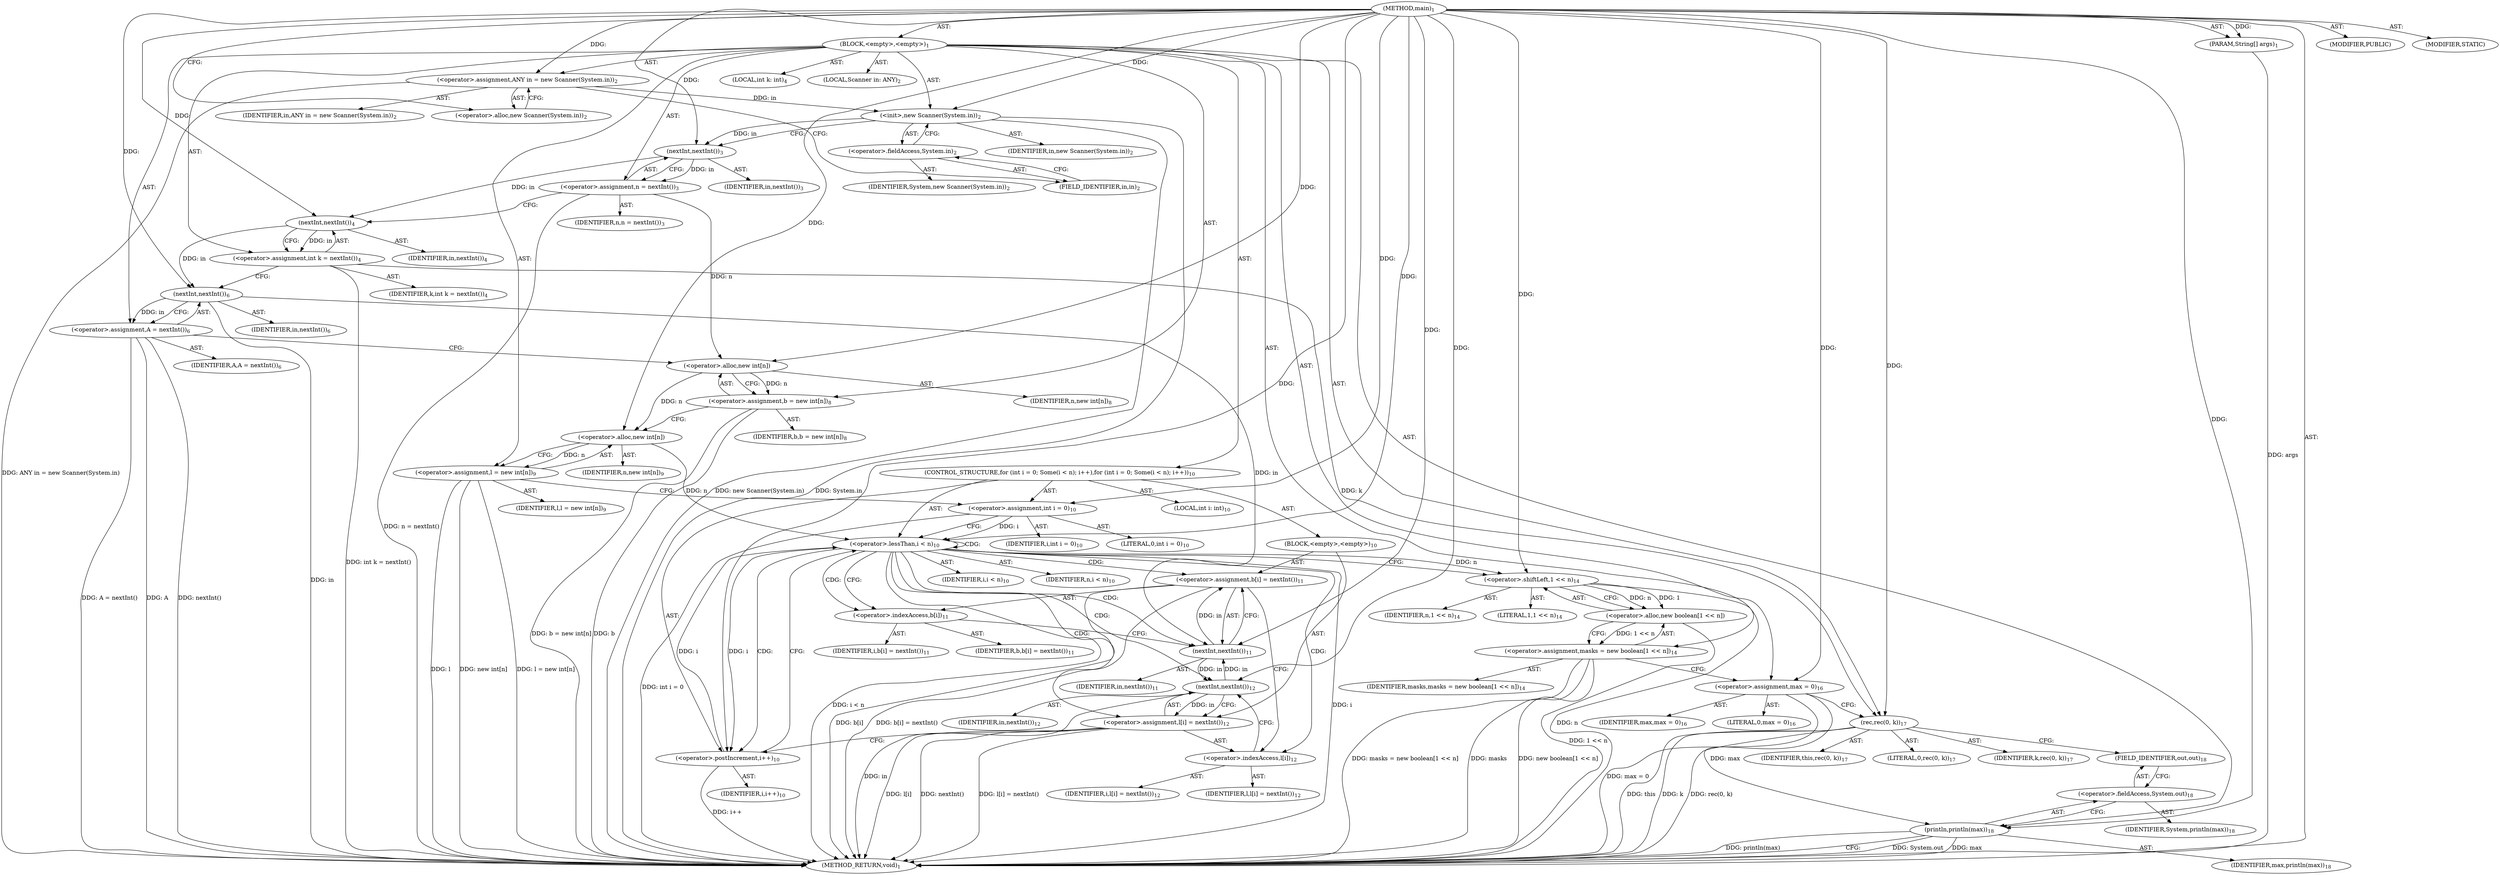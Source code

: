 digraph "main" {  
"19" [label = <(METHOD,main)<SUB>1</SUB>> ]
"20" [label = <(PARAM,String[] args)<SUB>1</SUB>> ]
"21" [label = <(BLOCK,&lt;empty&gt;,&lt;empty&gt;)<SUB>1</SUB>> ]
"4" [label = <(LOCAL,Scanner in: ANY)<SUB>2</SUB>> ]
"22" [label = <(&lt;operator&gt;.assignment,ANY in = new Scanner(System.in))<SUB>2</SUB>> ]
"23" [label = <(IDENTIFIER,in,ANY in = new Scanner(System.in))<SUB>2</SUB>> ]
"24" [label = <(&lt;operator&gt;.alloc,new Scanner(System.in))<SUB>2</SUB>> ]
"25" [label = <(&lt;init&gt;,new Scanner(System.in))<SUB>2</SUB>> ]
"3" [label = <(IDENTIFIER,in,new Scanner(System.in))<SUB>2</SUB>> ]
"26" [label = <(&lt;operator&gt;.fieldAccess,System.in)<SUB>2</SUB>> ]
"27" [label = <(IDENTIFIER,System,new Scanner(System.in))<SUB>2</SUB>> ]
"28" [label = <(FIELD_IDENTIFIER,in,in)<SUB>2</SUB>> ]
"29" [label = <(&lt;operator&gt;.assignment,n = nextInt())<SUB>3</SUB>> ]
"30" [label = <(IDENTIFIER,n,n = nextInt())<SUB>3</SUB>> ]
"31" [label = <(nextInt,nextInt())<SUB>3</SUB>> ]
"32" [label = <(IDENTIFIER,in,nextInt())<SUB>3</SUB>> ]
"33" [label = <(LOCAL,int k: int)<SUB>4</SUB>> ]
"34" [label = <(&lt;operator&gt;.assignment,int k = nextInt())<SUB>4</SUB>> ]
"35" [label = <(IDENTIFIER,k,int k = nextInt())<SUB>4</SUB>> ]
"36" [label = <(nextInt,nextInt())<SUB>4</SUB>> ]
"37" [label = <(IDENTIFIER,in,nextInt())<SUB>4</SUB>> ]
"38" [label = <(&lt;operator&gt;.assignment,A = nextInt())<SUB>6</SUB>> ]
"39" [label = <(IDENTIFIER,A,A = nextInt())<SUB>6</SUB>> ]
"40" [label = <(nextInt,nextInt())<SUB>6</SUB>> ]
"41" [label = <(IDENTIFIER,in,nextInt())<SUB>6</SUB>> ]
"42" [label = <(&lt;operator&gt;.assignment,b = new int[n])<SUB>8</SUB>> ]
"43" [label = <(IDENTIFIER,b,b = new int[n])<SUB>8</SUB>> ]
"44" [label = <(&lt;operator&gt;.alloc,new int[n])> ]
"45" [label = <(IDENTIFIER,n,new int[n])<SUB>8</SUB>> ]
"46" [label = <(&lt;operator&gt;.assignment,l = new int[n])<SUB>9</SUB>> ]
"47" [label = <(IDENTIFIER,l,l = new int[n])<SUB>9</SUB>> ]
"48" [label = <(&lt;operator&gt;.alloc,new int[n])> ]
"49" [label = <(IDENTIFIER,n,new int[n])<SUB>9</SUB>> ]
"50" [label = <(CONTROL_STRUCTURE,for (int i = 0; Some(i &lt; n); i++),for (int i = 0; Some(i &lt; n); i++))<SUB>10</SUB>> ]
"51" [label = <(LOCAL,int i: int)<SUB>10</SUB>> ]
"52" [label = <(&lt;operator&gt;.assignment,int i = 0)<SUB>10</SUB>> ]
"53" [label = <(IDENTIFIER,i,int i = 0)<SUB>10</SUB>> ]
"54" [label = <(LITERAL,0,int i = 0)<SUB>10</SUB>> ]
"55" [label = <(&lt;operator&gt;.lessThan,i &lt; n)<SUB>10</SUB>> ]
"56" [label = <(IDENTIFIER,i,i &lt; n)<SUB>10</SUB>> ]
"57" [label = <(IDENTIFIER,n,i &lt; n)<SUB>10</SUB>> ]
"58" [label = <(&lt;operator&gt;.postIncrement,i++)<SUB>10</SUB>> ]
"59" [label = <(IDENTIFIER,i,i++)<SUB>10</SUB>> ]
"60" [label = <(BLOCK,&lt;empty&gt;,&lt;empty&gt;)<SUB>10</SUB>> ]
"61" [label = <(&lt;operator&gt;.assignment,b[i] = nextInt())<SUB>11</SUB>> ]
"62" [label = <(&lt;operator&gt;.indexAccess,b[i])<SUB>11</SUB>> ]
"63" [label = <(IDENTIFIER,b,b[i] = nextInt())<SUB>11</SUB>> ]
"64" [label = <(IDENTIFIER,i,b[i] = nextInt())<SUB>11</SUB>> ]
"65" [label = <(nextInt,nextInt())<SUB>11</SUB>> ]
"66" [label = <(IDENTIFIER,in,nextInt())<SUB>11</SUB>> ]
"67" [label = <(&lt;operator&gt;.assignment,l[i] = nextInt())<SUB>12</SUB>> ]
"68" [label = <(&lt;operator&gt;.indexAccess,l[i])<SUB>12</SUB>> ]
"69" [label = <(IDENTIFIER,l,l[i] = nextInt())<SUB>12</SUB>> ]
"70" [label = <(IDENTIFIER,i,l[i] = nextInt())<SUB>12</SUB>> ]
"71" [label = <(nextInt,nextInt())<SUB>12</SUB>> ]
"72" [label = <(IDENTIFIER,in,nextInt())<SUB>12</SUB>> ]
"73" [label = <(&lt;operator&gt;.assignment,masks = new boolean[1 &lt;&lt; n])<SUB>14</SUB>> ]
"74" [label = <(IDENTIFIER,masks,masks = new boolean[1 &lt;&lt; n])<SUB>14</SUB>> ]
"75" [label = <(&lt;operator&gt;.alloc,new boolean[1 &lt;&lt; n])> ]
"76" [label = <(&lt;operator&gt;.shiftLeft,1 &lt;&lt; n)<SUB>14</SUB>> ]
"77" [label = <(LITERAL,1,1 &lt;&lt; n)<SUB>14</SUB>> ]
"78" [label = <(IDENTIFIER,n,1 &lt;&lt; n)<SUB>14</SUB>> ]
"79" [label = <(&lt;operator&gt;.assignment,max = 0)<SUB>16</SUB>> ]
"80" [label = <(IDENTIFIER,max,max = 0)<SUB>16</SUB>> ]
"81" [label = <(LITERAL,0,max = 0)<SUB>16</SUB>> ]
"82" [label = <(rec,rec(0, k))<SUB>17</SUB>> ]
"83" [label = <(IDENTIFIER,this,rec(0, k))<SUB>17</SUB>> ]
"84" [label = <(LITERAL,0,rec(0, k))<SUB>17</SUB>> ]
"85" [label = <(IDENTIFIER,k,rec(0, k))<SUB>17</SUB>> ]
"86" [label = <(println,println(max))<SUB>18</SUB>> ]
"87" [label = <(&lt;operator&gt;.fieldAccess,System.out)<SUB>18</SUB>> ]
"88" [label = <(IDENTIFIER,System,println(max))<SUB>18</SUB>> ]
"89" [label = <(FIELD_IDENTIFIER,out,out)<SUB>18</SUB>> ]
"90" [label = <(IDENTIFIER,max,println(max))<SUB>18</SUB>> ]
"91" [label = <(MODIFIER,PUBLIC)> ]
"92" [label = <(MODIFIER,STATIC)> ]
"93" [label = <(METHOD_RETURN,void)<SUB>1</SUB>> ]
  "19" -> "20"  [ label = "AST: "] 
  "19" -> "21"  [ label = "AST: "] 
  "19" -> "91"  [ label = "AST: "] 
  "19" -> "92"  [ label = "AST: "] 
  "19" -> "93"  [ label = "AST: "] 
  "21" -> "4"  [ label = "AST: "] 
  "21" -> "22"  [ label = "AST: "] 
  "21" -> "25"  [ label = "AST: "] 
  "21" -> "29"  [ label = "AST: "] 
  "21" -> "33"  [ label = "AST: "] 
  "21" -> "34"  [ label = "AST: "] 
  "21" -> "38"  [ label = "AST: "] 
  "21" -> "42"  [ label = "AST: "] 
  "21" -> "46"  [ label = "AST: "] 
  "21" -> "50"  [ label = "AST: "] 
  "21" -> "73"  [ label = "AST: "] 
  "21" -> "79"  [ label = "AST: "] 
  "21" -> "82"  [ label = "AST: "] 
  "21" -> "86"  [ label = "AST: "] 
  "22" -> "23"  [ label = "AST: "] 
  "22" -> "24"  [ label = "AST: "] 
  "25" -> "3"  [ label = "AST: "] 
  "25" -> "26"  [ label = "AST: "] 
  "26" -> "27"  [ label = "AST: "] 
  "26" -> "28"  [ label = "AST: "] 
  "29" -> "30"  [ label = "AST: "] 
  "29" -> "31"  [ label = "AST: "] 
  "31" -> "32"  [ label = "AST: "] 
  "34" -> "35"  [ label = "AST: "] 
  "34" -> "36"  [ label = "AST: "] 
  "36" -> "37"  [ label = "AST: "] 
  "38" -> "39"  [ label = "AST: "] 
  "38" -> "40"  [ label = "AST: "] 
  "40" -> "41"  [ label = "AST: "] 
  "42" -> "43"  [ label = "AST: "] 
  "42" -> "44"  [ label = "AST: "] 
  "44" -> "45"  [ label = "AST: "] 
  "46" -> "47"  [ label = "AST: "] 
  "46" -> "48"  [ label = "AST: "] 
  "48" -> "49"  [ label = "AST: "] 
  "50" -> "51"  [ label = "AST: "] 
  "50" -> "52"  [ label = "AST: "] 
  "50" -> "55"  [ label = "AST: "] 
  "50" -> "58"  [ label = "AST: "] 
  "50" -> "60"  [ label = "AST: "] 
  "52" -> "53"  [ label = "AST: "] 
  "52" -> "54"  [ label = "AST: "] 
  "55" -> "56"  [ label = "AST: "] 
  "55" -> "57"  [ label = "AST: "] 
  "58" -> "59"  [ label = "AST: "] 
  "60" -> "61"  [ label = "AST: "] 
  "60" -> "67"  [ label = "AST: "] 
  "61" -> "62"  [ label = "AST: "] 
  "61" -> "65"  [ label = "AST: "] 
  "62" -> "63"  [ label = "AST: "] 
  "62" -> "64"  [ label = "AST: "] 
  "65" -> "66"  [ label = "AST: "] 
  "67" -> "68"  [ label = "AST: "] 
  "67" -> "71"  [ label = "AST: "] 
  "68" -> "69"  [ label = "AST: "] 
  "68" -> "70"  [ label = "AST: "] 
  "71" -> "72"  [ label = "AST: "] 
  "73" -> "74"  [ label = "AST: "] 
  "73" -> "75"  [ label = "AST: "] 
  "75" -> "76"  [ label = "AST: "] 
  "76" -> "77"  [ label = "AST: "] 
  "76" -> "78"  [ label = "AST: "] 
  "79" -> "80"  [ label = "AST: "] 
  "79" -> "81"  [ label = "AST: "] 
  "82" -> "83"  [ label = "AST: "] 
  "82" -> "84"  [ label = "AST: "] 
  "82" -> "85"  [ label = "AST: "] 
  "86" -> "87"  [ label = "AST: "] 
  "86" -> "90"  [ label = "AST: "] 
  "87" -> "88"  [ label = "AST: "] 
  "87" -> "89"  [ label = "AST: "] 
  "22" -> "28"  [ label = "CFG: "] 
  "25" -> "31"  [ label = "CFG: "] 
  "29" -> "36"  [ label = "CFG: "] 
  "34" -> "40"  [ label = "CFG: "] 
  "38" -> "44"  [ label = "CFG: "] 
  "42" -> "48"  [ label = "CFG: "] 
  "46" -> "52"  [ label = "CFG: "] 
  "73" -> "79"  [ label = "CFG: "] 
  "79" -> "82"  [ label = "CFG: "] 
  "82" -> "89"  [ label = "CFG: "] 
  "86" -> "93"  [ label = "CFG: "] 
  "24" -> "22"  [ label = "CFG: "] 
  "26" -> "25"  [ label = "CFG: "] 
  "31" -> "29"  [ label = "CFG: "] 
  "36" -> "34"  [ label = "CFG: "] 
  "40" -> "38"  [ label = "CFG: "] 
  "44" -> "42"  [ label = "CFG: "] 
  "48" -> "46"  [ label = "CFG: "] 
  "52" -> "55"  [ label = "CFG: "] 
  "55" -> "62"  [ label = "CFG: "] 
  "55" -> "76"  [ label = "CFG: "] 
  "58" -> "55"  [ label = "CFG: "] 
  "75" -> "73"  [ label = "CFG: "] 
  "87" -> "86"  [ label = "CFG: "] 
  "28" -> "26"  [ label = "CFG: "] 
  "61" -> "68"  [ label = "CFG: "] 
  "67" -> "58"  [ label = "CFG: "] 
  "76" -> "75"  [ label = "CFG: "] 
  "89" -> "87"  [ label = "CFG: "] 
  "62" -> "65"  [ label = "CFG: "] 
  "65" -> "61"  [ label = "CFG: "] 
  "68" -> "71"  [ label = "CFG: "] 
  "71" -> "67"  [ label = "CFG: "] 
  "19" -> "24"  [ label = "CFG: "] 
  "20" -> "93"  [ label = "DDG: args"] 
  "22" -> "93"  [ label = "DDG: ANY in = new Scanner(System.in)"] 
  "25" -> "93"  [ label = "DDG: System.in"] 
  "25" -> "93"  [ label = "DDG: new Scanner(System.in)"] 
  "29" -> "93"  [ label = "DDG: n = nextInt()"] 
  "34" -> "93"  [ label = "DDG: int k = nextInt()"] 
  "40" -> "93"  [ label = "DDG: in"] 
  "38" -> "93"  [ label = "DDG: nextInt()"] 
  "38" -> "93"  [ label = "DDG: A = nextInt()"] 
  "42" -> "93"  [ label = "DDG: b"] 
  "42" -> "93"  [ label = "DDG: b = new int[n]"] 
  "46" -> "93"  [ label = "DDG: l"] 
  "46" -> "93"  [ label = "DDG: new int[n]"] 
  "46" -> "93"  [ label = "DDG: l = new int[n]"] 
  "52" -> "93"  [ label = "DDG: int i = 0"] 
  "55" -> "93"  [ label = "DDG: i"] 
  "55" -> "93"  [ label = "DDG: i &lt; n"] 
  "76" -> "93"  [ label = "DDG: n"] 
  "75" -> "93"  [ label = "DDG: 1 &lt;&lt; n"] 
  "73" -> "93"  [ label = "DDG: new boolean[1 &lt;&lt; n]"] 
  "73" -> "93"  [ label = "DDG: masks = new boolean[1 &lt;&lt; n]"] 
  "79" -> "93"  [ label = "DDG: max = 0"] 
  "82" -> "93"  [ label = "DDG: k"] 
  "82" -> "93"  [ label = "DDG: rec(0, k)"] 
  "86" -> "93"  [ label = "DDG: System.out"] 
  "86" -> "93"  [ label = "DDG: max"] 
  "86" -> "93"  [ label = "DDG: println(max)"] 
  "61" -> "93"  [ label = "DDG: b[i]"] 
  "61" -> "93"  [ label = "DDG: b[i] = nextInt()"] 
  "67" -> "93"  [ label = "DDG: l[i]"] 
  "71" -> "93"  [ label = "DDG: in"] 
  "67" -> "93"  [ label = "DDG: nextInt()"] 
  "67" -> "93"  [ label = "DDG: l[i] = nextInt()"] 
  "58" -> "93"  [ label = "DDG: i++"] 
  "38" -> "93"  [ label = "DDG: A"] 
  "73" -> "93"  [ label = "DDG: masks"] 
  "82" -> "93"  [ label = "DDG: this"] 
  "19" -> "20"  [ label = "DDG: "] 
  "19" -> "22"  [ label = "DDG: "] 
  "31" -> "29"  [ label = "DDG: in"] 
  "36" -> "34"  [ label = "DDG: in"] 
  "40" -> "38"  [ label = "DDG: in"] 
  "44" -> "42"  [ label = "DDG: n"] 
  "48" -> "46"  [ label = "DDG: n"] 
  "75" -> "73"  [ label = "DDG: 1 &lt;&lt; n"] 
  "19" -> "79"  [ label = "DDG: "] 
  "22" -> "25"  [ label = "DDG: in"] 
  "19" -> "25"  [ label = "DDG: "] 
  "19" -> "52"  [ label = "DDG: "] 
  "19" -> "82"  [ label = "DDG: "] 
  "34" -> "82"  [ label = "DDG: k"] 
  "79" -> "86"  [ label = "DDG: max"] 
  "19" -> "86"  [ label = "DDG: "] 
  "25" -> "31"  [ label = "DDG: in"] 
  "19" -> "31"  [ label = "DDG: "] 
  "31" -> "36"  [ label = "DDG: in"] 
  "19" -> "36"  [ label = "DDG: "] 
  "36" -> "40"  [ label = "DDG: in"] 
  "19" -> "40"  [ label = "DDG: "] 
  "29" -> "44"  [ label = "DDG: n"] 
  "19" -> "44"  [ label = "DDG: "] 
  "44" -> "48"  [ label = "DDG: n"] 
  "19" -> "48"  [ label = "DDG: "] 
  "52" -> "55"  [ label = "DDG: i"] 
  "58" -> "55"  [ label = "DDG: i"] 
  "19" -> "55"  [ label = "DDG: "] 
  "48" -> "55"  [ label = "DDG: n"] 
  "55" -> "58"  [ label = "DDG: i"] 
  "19" -> "58"  [ label = "DDG: "] 
  "65" -> "61"  [ label = "DDG: in"] 
  "71" -> "67"  [ label = "DDG: in"] 
  "76" -> "75"  [ label = "DDG: 1"] 
  "76" -> "75"  [ label = "DDG: n"] 
  "19" -> "76"  [ label = "DDG: "] 
  "55" -> "76"  [ label = "DDG: n"] 
  "40" -> "65"  [ label = "DDG: in"] 
  "71" -> "65"  [ label = "DDG: in"] 
  "19" -> "65"  [ label = "DDG: "] 
  "65" -> "71"  [ label = "DDG: in"] 
  "19" -> "71"  [ label = "DDG: "] 
  "55" -> "58"  [ label = "CDG: "] 
  "55" -> "68"  [ label = "CDG: "] 
  "55" -> "61"  [ label = "CDG: "] 
  "55" -> "65"  [ label = "CDG: "] 
  "55" -> "71"  [ label = "CDG: "] 
  "55" -> "55"  [ label = "CDG: "] 
  "55" -> "67"  [ label = "CDG: "] 
  "55" -> "62"  [ label = "CDG: "] 
}
